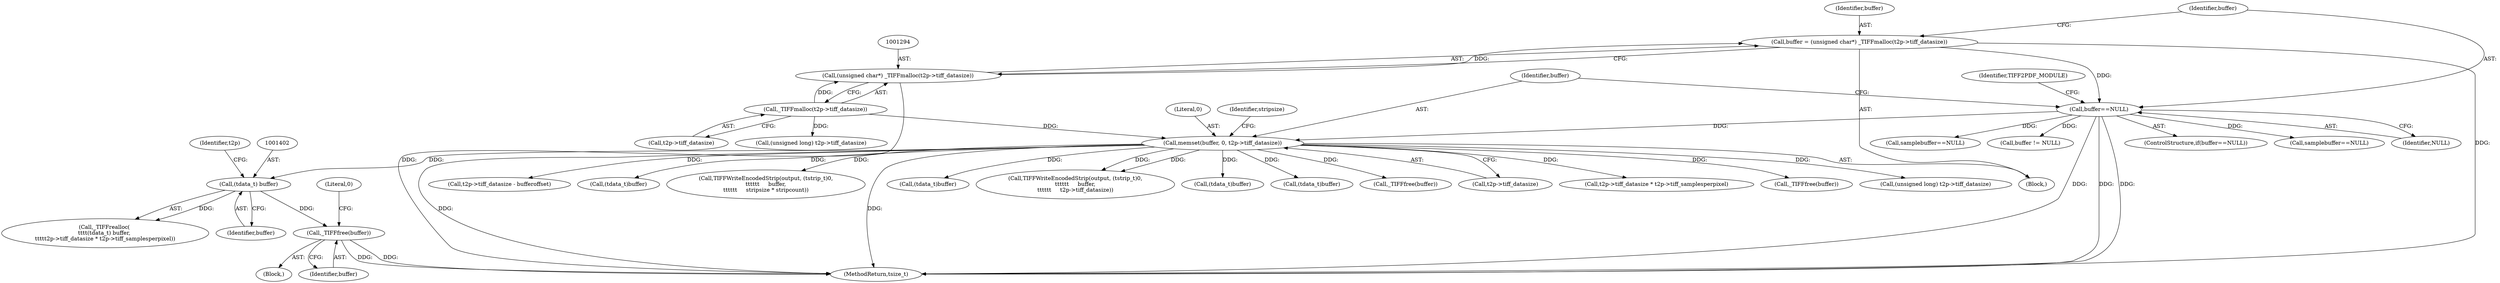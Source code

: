 digraph "0_libtiff_83a4b92815ea04969d494416eaae3d4c6b338e4a#diff-c8b4b355f9b5c06d585b23138e1c185f_4@API" {
"1001431" [label="(Call,_TIFFfree(buffer))"];
"1001401" [label="(Call,(tdata_t) buffer)"];
"1001321" [label="(Call,memset(buffer, 0, t2p->tiff_datasize))"];
"1001300" [label="(Call,buffer==NULL)"];
"1001291" [label="(Call,buffer = (unsigned char*) _TIFFmalloc(t2p->tiff_datasize))"];
"1001293" [label="(Call,(unsigned char*) _TIFFmalloc(t2p->tiff_datasize))"];
"1001295" [label="(Call,_TIFFmalloc(t2p->tiff_datasize))"];
"1001299" [label="(ControlStructure,if(buffer==NULL))"];
"1001526" [label="(Call,(unsigned long) t2p->tiff_datasize)"];
"1001400" [label="(Call,_TIFFrealloc( \n\t\t\t\t(tdata_t) buffer, \n\t\t\t\tt2p->tiff_datasize * t2p->tiff_samplesperpixel))"];
"1001323" [label="(Literal,0)"];
"1001291" [label="(Call,buffer = (unsigned char*) _TIFFmalloc(t2p->tiff_datasize))"];
"1001412" [label="(Call,samplebuffer==NULL)"];
"1001301" [label="(Identifier,buffer)"];
"1001322" [label="(Identifier,buffer)"];
"1001358" [label="(Call,t2p->tiff_datasize - bufferoffset)"];
"1001484" [label="(Call,(tdata_t)buffer)"];
"1001302" [label="(Identifier,NULL)"];
"1001292" [label="(Identifier,buffer)"];
"1001434" [label="(Literal,0)"];
"1001406" [label="(Identifier,t2p)"];
"1001296" [label="(Call,t2p->tiff_datasize)"];
"1001401" [label="(Call,(tdata_t) buffer)"];
"1001403" [label="(Identifier,buffer)"];
"1001300" [label="(Call,buffer==NULL)"];
"1001886" [label="(Call,TIFFWriteEncodedStrip(output, (tstrip_t)0,\n\t\t\t\t\t\t     buffer,\n\t\t\t\t\t\t     stripsize * stripcount))"];
"1001108" [label="(Block,)"];
"1001321" [label="(Call,memset(buffer, 0, t2p->tiff_datasize))"];
"1001432" [label="(Identifier,buffer)"];
"1001462" [label="(Call,(tdata_t)buffer)"];
"1001519" [label="(Call,samplebuffer==NULL)"];
"1001307" [label="(Call,(unsigned long) t2p->tiff_datasize)"];
"1001899" [label="(Call,TIFFWriteEncodedStrip(output, (tstrip_t)0,\n\t\t\t\t\t\t     buffer,\n\t\t\t\t\t\t     t2p->tiff_datasize))"];
"1001328" [label="(Identifier,stripsize)"];
"1001909" [label="(Call,buffer != NULL)"];
"1001305" [label="(Identifier,TIFF2PDF_MODULE)"];
"1001602" [label="(Call,(tdata_t)buffer)"];
"1001506" [label="(Call,(tdata_t)buffer)"];
"1001293" [label="(Call,(unsigned char*) _TIFFmalloc(t2p->tiff_datasize))"];
"1001415" [label="(Block,)"];
"1001431" [label="(Call,_TIFFfree(buffer))"];
"1001295" [label="(Call,_TIFFmalloc(t2p->tiff_datasize))"];
"1001745" [label="(Call,_TIFFfree(buffer))"];
"1001945" [label="(MethodReturn,tsize_t)"];
"1001324" [label="(Call,t2p->tiff_datasize)"];
"1001404" [label="(Call,t2p->tiff_datasize * t2p->tiff_samplesperpixel)"];
"1001377" [label="(Call,_TIFFfree(buffer))"];
"1001431" -> "1001415"  [label="AST: "];
"1001431" -> "1001432"  [label="CFG: "];
"1001432" -> "1001431"  [label="AST: "];
"1001434" -> "1001431"  [label="CFG: "];
"1001431" -> "1001945"  [label="DDG: "];
"1001431" -> "1001945"  [label="DDG: "];
"1001401" -> "1001431"  [label="DDG: "];
"1001401" -> "1001400"  [label="AST: "];
"1001401" -> "1001403"  [label="CFG: "];
"1001402" -> "1001401"  [label="AST: "];
"1001403" -> "1001401"  [label="AST: "];
"1001406" -> "1001401"  [label="CFG: "];
"1001401" -> "1001400"  [label="DDG: "];
"1001321" -> "1001401"  [label="DDG: "];
"1001321" -> "1001108"  [label="AST: "];
"1001321" -> "1001324"  [label="CFG: "];
"1001322" -> "1001321"  [label="AST: "];
"1001323" -> "1001321"  [label="AST: "];
"1001324" -> "1001321"  [label="AST: "];
"1001328" -> "1001321"  [label="CFG: "];
"1001321" -> "1001945"  [label="DDG: "];
"1001321" -> "1001945"  [label="DDG: "];
"1001300" -> "1001321"  [label="DDG: "];
"1001295" -> "1001321"  [label="DDG: "];
"1001321" -> "1001358"  [label="DDG: "];
"1001321" -> "1001377"  [label="DDG: "];
"1001321" -> "1001404"  [label="DDG: "];
"1001321" -> "1001462"  [label="DDG: "];
"1001321" -> "1001484"  [label="DDG: "];
"1001321" -> "1001506"  [label="DDG: "];
"1001321" -> "1001526"  [label="DDG: "];
"1001321" -> "1001602"  [label="DDG: "];
"1001321" -> "1001745"  [label="DDG: "];
"1001321" -> "1001886"  [label="DDG: "];
"1001321" -> "1001899"  [label="DDG: "];
"1001321" -> "1001899"  [label="DDG: "];
"1001300" -> "1001299"  [label="AST: "];
"1001300" -> "1001302"  [label="CFG: "];
"1001301" -> "1001300"  [label="AST: "];
"1001302" -> "1001300"  [label="AST: "];
"1001305" -> "1001300"  [label="CFG: "];
"1001322" -> "1001300"  [label="CFG: "];
"1001300" -> "1001945"  [label="DDG: "];
"1001300" -> "1001945"  [label="DDG: "];
"1001300" -> "1001945"  [label="DDG: "];
"1001291" -> "1001300"  [label="DDG: "];
"1001300" -> "1001412"  [label="DDG: "];
"1001300" -> "1001519"  [label="DDG: "];
"1001300" -> "1001909"  [label="DDG: "];
"1001291" -> "1001108"  [label="AST: "];
"1001291" -> "1001293"  [label="CFG: "];
"1001292" -> "1001291"  [label="AST: "];
"1001293" -> "1001291"  [label="AST: "];
"1001301" -> "1001291"  [label="CFG: "];
"1001291" -> "1001945"  [label="DDG: "];
"1001293" -> "1001291"  [label="DDG: "];
"1001293" -> "1001295"  [label="CFG: "];
"1001294" -> "1001293"  [label="AST: "];
"1001295" -> "1001293"  [label="AST: "];
"1001293" -> "1001945"  [label="DDG: "];
"1001295" -> "1001293"  [label="DDG: "];
"1001295" -> "1001296"  [label="CFG: "];
"1001296" -> "1001295"  [label="AST: "];
"1001295" -> "1001307"  [label="DDG: "];
}
